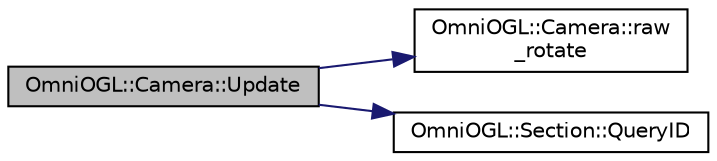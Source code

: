 digraph "OmniOGL::Camera::Update"
{
  edge [fontname="Helvetica",fontsize="10",labelfontname="Helvetica",labelfontsize="10"];
  node [fontname="Helvetica",fontsize="10",shape=record];
  rankdir="LR";
  Node1 [label="OmniOGL::Camera::Update",height=0.2,width=0.4,color="black", fillcolor="grey75", style="filled" fontcolor="black"];
  Node1 -> Node2 [color="midnightblue",fontsize="10",style="solid",fontname="Helvetica"];
  Node2 [label="OmniOGL::Camera::raw\l_rotate",height=0.2,width=0.4,color="black", fillcolor="white", style="filled",URL="$class_omni_o_g_l_1_1_camera.html#a9586c8003f1760de8dbfa8e3dd36e125"];
  Node1 -> Node3 [color="midnightblue",fontsize="10",style="solid",fontname="Helvetica"];
  Node3 [label="OmniOGL::Section::QueryID",height=0.2,width=0.4,color="black", fillcolor="white", style="filled",URL="$class_omni_o_g_l_1_1_section.html#a048b806e5f535ddbf0dbca0b5111e65a"];
}
